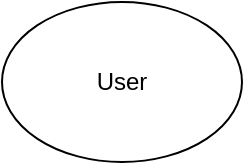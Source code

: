 <mxfile version="15.2.7" type="github">
  <diagram id="SYxJ4YYhjCTXh5g7osGg" name="Page-1">
    <mxGraphModel dx="1422" dy="794" grid="1" gridSize="10" guides="1" tooltips="1" connect="1" arrows="1" fold="1" page="1" pageScale="1" pageWidth="850" pageHeight="1100" math="0" shadow="0">
      <root>
        <mxCell id="0" />
        <mxCell id="1" parent="0" />
        <mxCell id="bkOEcCzMHXBcIPFpQamP-1" value="User" style="ellipse;whiteSpace=wrap;html=1;" vertex="1" parent="1">
          <mxGeometry x="360" y="370" width="120" height="80" as="geometry" />
        </mxCell>
      </root>
    </mxGraphModel>
  </diagram>
</mxfile>
